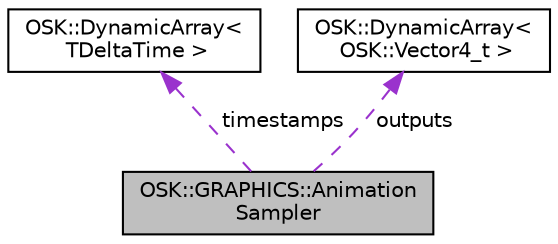 digraph "OSK::GRAPHICS::AnimationSampler"
{
 // LATEX_PDF_SIZE
  edge [fontname="Helvetica",fontsize="10",labelfontname="Helvetica",labelfontsize="10"];
  node [fontname="Helvetica",fontsize="10",shape=record];
  Node1 [label="OSK::GRAPHICS::Animation\lSampler",height=0.2,width=0.4,color="black", fillcolor="grey75", style="filled", fontcolor="black",tooltip="Incluye los valores de transform y timestamps de la animación de un hueso, y cómo interpolarlos."];
  Node2 -> Node1 [dir="back",color="darkorchid3",fontsize="10",style="dashed",label=" timestamps" ,fontname="Helvetica"];
  Node2 [label="OSK::DynamicArray\<\l TDeltaTime \>",height=0.2,width=0.4,color="black", fillcolor="white", style="filled",URL="$class_o_s_k_1_1_dynamic_array.html",tooltip=" "];
  Node3 -> Node1 [dir="back",color="darkorchid3",fontsize="10",style="dashed",label=" outputs" ,fontname="Helvetica"];
  Node3 [label="OSK::DynamicArray\<\l OSK::Vector4_t \>",height=0.2,width=0.4,color="black", fillcolor="white", style="filled",URL="$class_o_s_k_1_1_dynamic_array.html",tooltip=" "];
}
